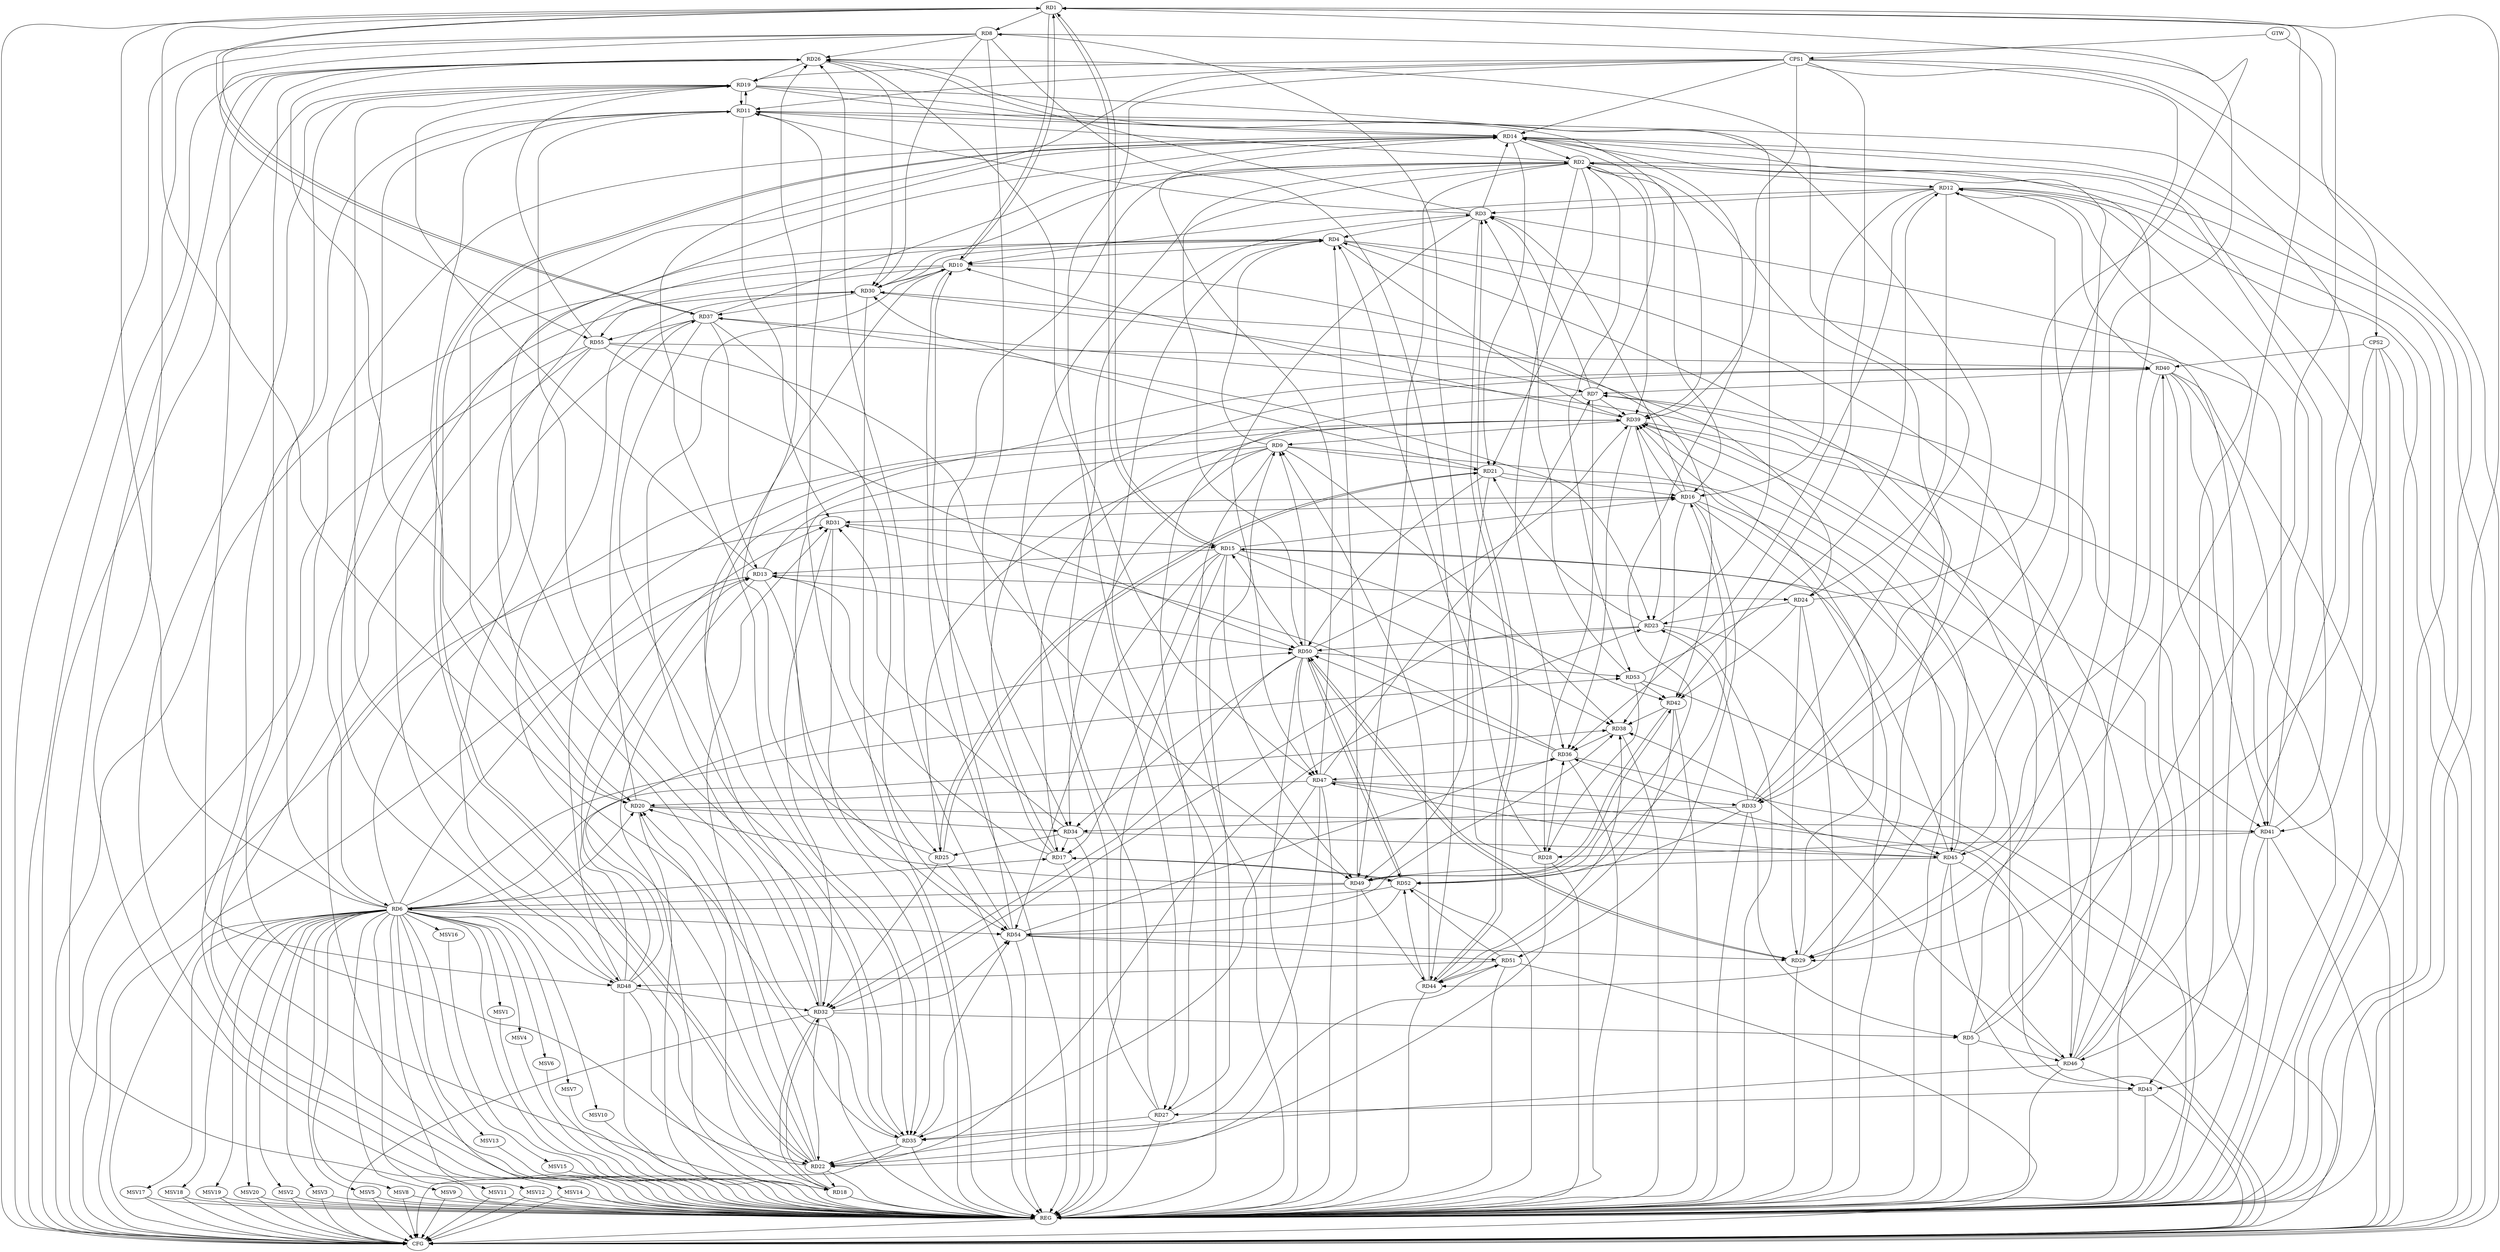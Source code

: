 strict digraph G {
  RD1 [ label="RD1" ];
  RD2 [ label="RD2" ];
  RD3 [ label="RD3" ];
  RD4 [ label="RD4" ];
  RD5 [ label="RD5" ];
  RD6 [ label="RD6" ];
  RD7 [ label="RD7" ];
  RD8 [ label="RD8" ];
  RD9 [ label="RD9" ];
  RD10 [ label="RD10" ];
  RD11 [ label="RD11" ];
  RD12 [ label="RD12" ];
  RD13 [ label="RD13" ];
  RD14 [ label="RD14" ];
  RD15 [ label="RD15" ];
  RD16 [ label="RD16" ];
  RD17 [ label="RD17" ];
  RD18 [ label="RD18" ];
  RD19 [ label="RD19" ];
  RD20 [ label="RD20" ];
  RD21 [ label="RD21" ];
  RD22 [ label="RD22" ];
  RD23 [ label="RD23" ];
  RD24 [ label="RD24" ];
  RD25 [ label="RD25" ];
  RD26 [ label="RD26" ];
  RD27 [ label="RD27" ];
  RD28 [ label="RD28" ];
  RD29 [ label="RD29" ];
  RD30 [ label="RD30" ];
  RD31 [ label="RD31" ];
  RD32 [ label="RD32" ];
  RD33 [ label="RD33" ];
  RD34 [ label="RD34" ];
  RD35 [ label="RD35" ];
  RD36 [ label="RD36" ];
  RD37 [ label="RD37" ];
  RD38 [ label="RD38" ];
  RD39 [ label="RD39" ];
  RD40 [ label="RD40" ];
  RD41 [ label="RD41" ];
  RD42 [ label="RD42" ];
  RD43 [ label="RD43" ];
  RD44 [ label="RD44" ];
  RD45 [ label="RD45" ];
  RD46 [ label="RD46" ];
  RD47 [ label="RD47" ];
  RD48 [ label="RD48" ];
  RD49 [ label="RD49" ];
  RD50 [ label="RD50" ];
  RD51 [ label="RD51" ];
  RD52 [ label="RD52" ];
  RD53 [ label="RD53" ];
  RD54 [ label="RD54" ];
  RD55 [ label="RD55" ];
  CPS1 [ label="CPS1" ];
  CPS2 [ label="CPS2" ];
  GTW [ label="GTW" ];
  REG [ label="REG" ];
  CFG [ label="CFG" ];
  MSV1 [ label="MSV1" ];
  MSV2 [ label="MSV2" ];
  MSV3 [ label="MSV3" ];
  MSV4 [ label="MSV4" ];
  MSV5 [ label="MSV5" ];
  MSV6 [ label="MSV6" ];
  MSV7 [ label="MSV7" ];
  MSV8 [ label="MSV8" ];
  MSV9 [ label="MSV9" ];
  MSV10 [ label="MSV10" ];
  MSV11 [ label="MSV11" ];
  MSV12 [ label="MSV12" ];
  MSV13 [ label="MSV13" ];
  MSV14 [ label="MSV14" ];
  MSV15 [ label="MSV15" ];
  MSV16 [ label="MSV16" ];
  MSV17 [ label="MSV17" ];
  MSV18 [ label="MSV18" ];
  MSV19 [ label="MSV19" ];
  MSV20 [ label="MSV20" ];
  RD5 -> RD1;
  RD6 -> RD1;
  RD1 -> RD8;
  RD1 -> RD10;
  RD10 -> RD1;
  RD1 -> RD15;
  RD15 -> RD1;
  RD24 -> RD1;
  RD1 -> RD29;
  RD35 -> RD1;
  RD1 -> RD37;
  RD37 -> RD1;
  RD2 -> RD11;
  RD2 -> RD12;
  RD14 -> RD2;
  RD2 -> RD16;
  RD2 -> RD21;
  RD27 -> RD2;
  RD30 -> RD2;
  RD33 -> RD2;
  RD2 -> RD36;
  RD37 -> RD2;
  RD2 -> RD39;
  RD45 -> RD2;
  RD2 -> RD49;
  RD2 -> RD50;
  RD2 -> RD53;
  RD54 -> RD2;
  RD3 -> RD4;
  RD7 -> RD3;
  RD3 -> RD11;
  RD12 -> RD3;
  RD3 -> RD14;
  RD16 -> RD3;
  RD3 -> RD26;
  RD27 -> RD3;
  RD3 -> RD44;
  RD44 -> RD3;
  RD3 -> RD47;
  RD53 -> RD3;
  RD9 -> RD4;
  RD4 -> RD10;
  RD4 -> RD20;
  RD28 -> RD4;
  RD29 -> RD4;
  RD30 -> RD4;
  RD4 -> RD39;
  RD4 -> RD41;
  RD4 -> RD46;
  RD48 -> RD4;
  RD49 -> RD4;
  RD5 -> RD14;
  RD32 -> RD5;
  RD33 -> RD5;
  RD5 -> RD37;
  RD5 -> RD46;
  RD6 -> RD13;
  RD6 -> RD17;
  RD6 -> RD19;
  RD6 -> RD20;
  RD30 -> RD6;
  RD6 -> RD38;
  RD6 -> RD39;
  RD49 -> RD6;
  RD52 -> RD6;
  RD6 -> RD53;
  RD6 -> RD54;
  RD7 -> RD14;
  RD7 -> RD27;
  RD7 -> RD28;
  RD30 -> RD7;
  RD7 -> RD39;
  RD40 -> RD7;
  RD46 -> RD7;
  RD47 -> RD7;
  RD8 -> RD26;
  RD28 -> RD8;
  RD8 -> RD29;
  RD8 -> RD30;
  RD8 -> RD34;
  RD8 -> RD44;
  RD8 -> RD55;
  RD9 -> RD21;
  RD9 -> RD25;
  RD27 -> RD9;
  RD9 -> RD34;
  RD9 -> RD35;
  RD9 -> RD38;
  RD39 -> RD9;
  RD44 -> RD9;
  RD9 -> RD46;
  RD50 -> RD9;
  RD12 -> RD10;
  RD17 -> RD10;
  RD10 -> RD30;
  RD32 -> RD10;
  RD10 -> RD35;
  RD39 -> RD10;
  RD10 -> RD42;
  RD10 -> RD55;
  RD11 -> RD14;
  RD11 -> RD19;
  RD19 -> RD11;
  RD11 -> RD20;
  RD11 -> RD25;
  RD11 -> RD31;
  RD35 -> RD11;
  RD11 -> RD46;
  RD11 -> RD48;
  RD12 -> RD16;
  RD12 -> RD24;
  RD12 -> RD36;
  RD40 -> RD12;
  RD41 -> RD12;
  RD12 -> RD44;
  RD46 -> RD12;
  RD53 -> RD12;
  RD15 -> RD13;
  RD13 -> RD16;
  RD17 -> RD13;
  RD13 -> RD19;
  RD13 -> RD24;
  RD37 -> RD13;
  RD48 -> RD13;
  RD13 -> RD50;
  RD13 -> RD54;
  RD14 -> RD18;
  RD19 -> RD14;
  RD20 -> RD14;
  RD14 -> RD21;
  RD14 -> RD22;
  RD22 -> RD14;
  RD14 -> RD32;
  RD41 -> RD14;
  RD47 -> RD14;
  RD14 -> RD52;
  RD15 -> RD16;
  RD15 -> RD17;
  RD31 -> RD15;
  RD15 -> RD38;
  RD15 -> RD41;
  RD15 -> RD42;
  RD45 -> RD15;
  RD15 -> RD49;
  RD50 -> RD15;
  RD15 -> RD54;
  RD21 -> RD16;
  RD16 -> RD31;
  RD16 -> RD38;
  RD16 -> RD39;
  RD16 -> RD45;
  RD16 -> RD51;
  RD52 -> RD16;
  RD34 -> RD17;
  RD39 -> RD17;
  RD17 -> RD40;
  RD17 -> RD52;
  RD52 -> RD17;
  RD18 -> RD20;
  RD22 -> RD18;
  RD18 -> RD32;
  RD32 -> RD18;
  RD48 -> RD18;
  RD19 -> RD22;
  RD26 -> RD19;
  RD19 -> RD33;
  RD19 -> RD39;
  RD55 -> RD19;
  RD22 -> RD20;
  RD20 -> RD34;
  RD20 -> RD37;
  RD20 -> RD41;
  RD47 -> RD20;
  RD49 -> RD20;
  RD23 -> RD21;
  RD21 -> RD25;
  RD25 -> RD21;
  RD21 -> RD30;
  RD21 -> RD49;
  RD21 -> RD50;
  RD22 -> RD23;
  RD22 -> RD26;
  RD28 -> RD22;
  RD22 -> RD30;
  RD22 -> RD31;
  RD32 -> RD22;
  RD35 -> RD22;
  RD47 -> RD22;
  RD22 -> RD51;
  RD24 -> RD23;
  RD23 -> RD26;
  RD23 -> RD32;
  RD33 -> RD23;
  RD37 -> RD23;
  RD39 -> RD23;
  RD23 -> RD45;
  RD23 -> RD50;
  RD24 -> RD29;
  RD24 -> RD30;
  RD24 -> RD42;
  RD25 -> RD26;
  RD25 -> RD32;
  RD34 -> RD25;
  RD26 -> RD30;
  RD33 -> RD26;
  RD26 -> RD35;
  RD26 -> RD47;
  RD26 -> RD48;
  RD54 -> RD26;
  RD27 -> RD35;
  RD43 -> RD27;
  RD28 -> RD36;
  RD41 -> RD28;
  RD53 -> RD28;
  RD29 -> RD39;
  RD29 -> RD50;
  RD50 -> RD29;
  RD54 -> RD29;
  RD30 -> RD37;
  RD31 -> RD32;
  RD34 -> RD31;
  RD36 -> RD31;
  RD48 -> RD31;
  RD32 -> RD40;
  RD48 -> RD32;
  RD50 -> RD32;
  RD32 -> RD54;
  RD33 -> RD34;
  RD47 -> RD33;
  RD33 -> RD52;
  RD34 -> RD45;
  RD50 -> RD34;
  RD37 -> RD35;
  RD46 -> RD35;
  RD47 -> RD35;
  RD35 -> RD54;
  RD38 -> RD36;
  RD39 -> RD36;
  RD45 -> RD36;
  RD36 -> RD47;
  RD36 -> RD50;
  RD54 -> RD36;
  RD37 -> RD54;
  RD37 -> RD55;
  RD42 -> RD38;
  RD44 -> RD38;
  RD46 -> RD38;
  RD54 -> RD38;
  RD45 -> RD39;
  RD46 -> RD39;
  RD48 -> RD39;
  RD50 -> RD39;
  RD40 -> RD41;
  RD40 -> RD43;
  RD40 -> RD45;
  RD46 -> RD40;
  RD55 -> RD40;
  RD41 -> RD43;
  RD42 -> RD44;
  RD42 -> RD49;
  RD49 -> RD42;
  RD53 -> RD42;
  RD45 -> RD43;
  RD46 -> RD43;
  RD49 -> RD44;
  RD51 -> RD44;
  RD44 -> RD52;
  RD45 -> RD47;
  RD45 -> RD49;
  RD50 -> RD47;
  RD48 -> RD50;
  RD51 -> RD48;
  RD55 -> RD48;
  RD55 -> RD49;
  RD50 -> RD52;
  RD52 -> RD50;
  RD50 -> RD53;
  RD55 -> RD50;
  RD51 -> RD52;
  RD54 -> RD51;
  RD52 -> RD54;
  CPS1 -> RD19;
  CPS1 -> RD14;
  CPS1 -> RD35;
  CPS1 -> RD33;
  CPS1 -> RD42;
  CPS1 -> RD39;
  CPS1 -> RD11;
  CPS1 -> RD27;
  CPS2 -> RD41;
  CPS2 -> RD40;
  CPS2 -> RD29;
  GTW -> CPS1;
  GTW -> CPS2;
  RD1 -> REG;
  RD2 -> REG;
  RD3 -> REG;
  RD4 -> REG;
  RD5 -> REG;
  RD6 -> REG;
  RD7 -> REG;
  RD8 -> REG;
  RD9 -> REG;
  RD10 -> REG;
  RD11 -> REG;
  RD12 -> REG;
  RD13 -> REG;
  RD14 -> REG;
  RD15 -> REG;
  RD16 -> REG;
  RD17 -> REG;
  RD18 -> REG;
  RD19 -> REG;
  RD20 -> REG;
  RD21 -> REG;
  RD22 -> REG;
  RD23 -> REG;
  RD24 -> REG;
  RD25 -> REG;
  RD26 -> REG;
  RD27 -> REG;
  RD28 -> REG;
  RD29 -> REG;
  RD30 -> REG;
  RD31 -> REG;
  RD32 -> REG;
  RD33 -> REG;
  RD34 -> REG;
  RD35 -> REG;
  RD36 -> REG;
  RD37 -> REG;
  RD38 -> REG;
  RD39 -> REG;
  RD40 -> REG;
  RD41 -> REG;
  RD42 -> REG;
  RD43 -> REG;
  RD44 -> REG;
  RD45 -> REG;
  RD46 -> REG;
  RD47 -> REG;
  RD48 -> REG;
  RD49 -> REG;
  RD50 -> REG;
  RD51 -> REG;
  RD52 -> REG;
  RD53 -> REG;
  RD54 -> REG;
  RD55 -> REG;
  CPS1 -> REG;
  CPS2 -> REG;
  RD1 -> CFG;
  RD51 -> CFG;
  CPS2 -> CFG;
  RD47 -> CFG;
  RD32 -> CFG;
  RD35 -> CFG;
  RD39 -> CFG;
  RD40 -> CFG;
  RD31 -> CFG;
  RD12 -> CFG;
  RD6 -> CFG;
  RD13 -> CFG;
  RD36 -> CFG;
  RD8 -> CFG;
  RD55 -> CFG;
  RD45 -> CFG;
  RD14 -> CFG;
  CPS1 -> CFG;
  RD19 -> CFG;
  RD26 -> CFG;
  RD10 -> CFG;
  RD43 -> CFG;
  RD41 -> CFG;
  REG -> CFG;
  RD6 -> MSV1;
  MSV1 -> REG;
  RD6 -> MSV2;
  RD6 -> MSV3;
  RD6 -> MSV4;
  RD6 -> MSV5;
  MSV2 -> REG;
  MSV2 -> CFG;
  MSV3 -> REG;
  MSV3 -> CFG;
  MSV4 -> REG;
  MSV5 -> REG;
  MSV5 -> CFG;
  RD6 -> MSV6;
  RD6 -> MSV7;
  RD6 -> MSV8;
  MSV6 -> REG;
  MSV7 -> REG;
  MSV8 -> REG;
  MSV8 -> CFG;
  RD6 -> MSV9;
  MSV9 -> REG;
  MSV9 -> CFG;
  RD6 -> MSV10;
  RD6 -> MSV11;
  MSV10 -> REG;
  MSV11 -> REG;
  MSV11 -> CFG;
  RD6 -> MSV12;
  RD6 -> MSV13;
  RD6 -> MSV14;
  RD6 -> MSV15;
  RD6 -> MSV16;
  RD6 -> MSV17;
  RD6 -> MSV18;
  RD6 -> MSV19;
  MSV12 -> REG;
  MSV12 -> CFG;
  MSV13 -> REG;
  MSV14 -> REG;
  MSV14 -> CFG;
  MSV15 -> REG;
  MSV16 -> REG;
  MSV17 -> REG;
  MSV17 -> CFG;
  MSV18 -> REG;
  MSV18 -> CFG;
  MSV19 -> REG;
  MSV19 -> CFG;
  RD6 -> MSV20;
  MSV20 -> REG;
  MSV20 -> CFG;
}
